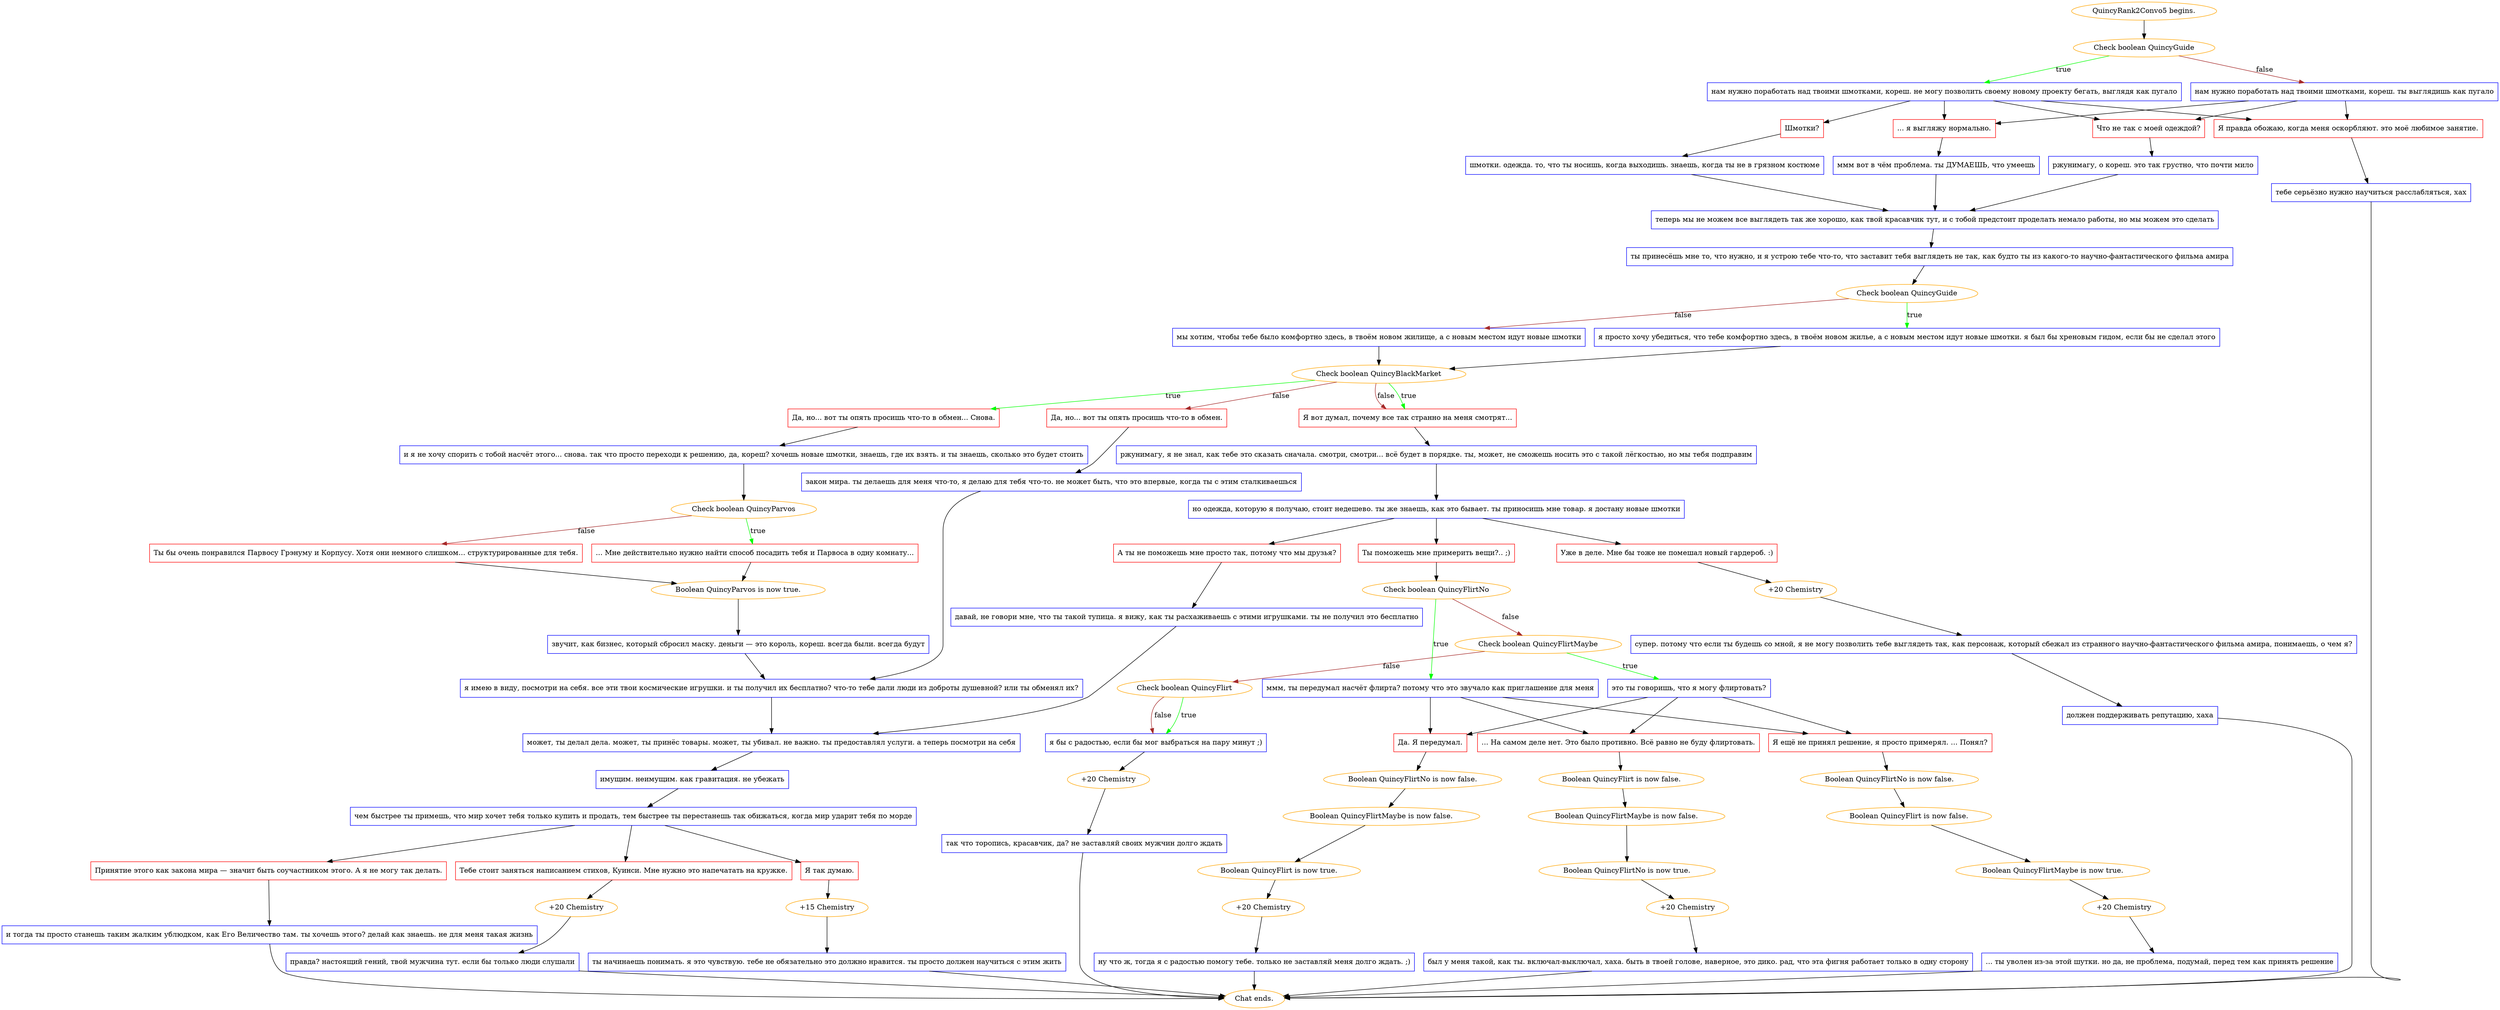 digraph {
	"QuincyRank2Convo5 begins." [color=orange];
		"QuincyRank2Convo5 begins." -> j1223135592;
	j1223135592 [label="Check boolean QuincyGuide",color=orange];
		j1223135592 -> j1509391251 [label=true,color=green];
		j1223135592 -> j2131551196 [label=false,color=brown];
	j1509391251 [label="нам нужно поработать над твоими шмотками, кореш. не могу позволить своему новому проекту бегать, выглядя как пугало",shape=box,color=blue];
		j1509391251 -> j2445766694;
		j1509391251 -> j1854910710;
		j1509391251 -> j1307488096;
		j1509391251 -> j3659658338;
	j2131551196 [label="нам нужно поработать над твоими шмотками, кореш. ты выглядишь как пугало",shape=box,color=blue];
		j2131551196 -> j1854910710;
		j2131551196 -> j1307488096;
		j2131551196 -> j3659658338;
	j2445766694 [label="Шмотки?",shape=box,color=red];
		j2445766694 -> j2996071457;
	j1854910710 [label="Я правда обожаю, когда меня оскорбляют. это моё любимое занятие.",shape=box,color=red];
		j1854910710 -> j3265702110;
	j1307488096 [label="... я выгляжу нормально.",shape=box,color=red];
		j1307488096 -> j2162874238;
	j3659658338 [label="Что не так с моей одеждой?",shape=box,color=red];
		j3659658338 -> j2684401150;
	j2996071457 [label="шмотки. одежда. то, что ты носишь, когда выходишь. знаешь, когда ты не в грязном костюме",shape=box,color=blue];
		j2996071457 -> j775420280;
	j3265702110 [label="тебе серьёзно нужно научиться расслабляться, хах",shape=box,color=blue];
		j3265702110 -> "Chat ends.";
	j2162874238 [label="ммм вот в чём проблема. ты ДУМАЕШЬ, что умеешь",shape=box,color=blue];
		j2162874238 -> j775420280;
	j2684401150 [label="ржунимагу, о кореш. это так грустно, что почти мило",shape=box,color=blue];
		j2684401150 -> j775420280;
	j775420280 [label="теперь мы не можем все выглядеть так же хорошо, как твой красавчик тут, и с тобой предстоит проделать немало работы, но мы можем это сделать",shape=box,color=blue];
		j775420280 -> j2133987221;
	"Chat ends." [color=orange];
	j2133987221 [label="ты принесёшь мне то, что нужно, и я устрою тебе что-то, что заставит тебя выглядеть не так, как будто ты из какого-то научно-фантастического фильма амира",shape=box,color=blue];
		j2133987221 -> j1165337652;
	j1165337652 [label="Check boolean QuincyGuide",color=orange];
		j1165337652 -> j2420664422 [label=true,color=green];
		j1165337652 -> j3059362990 [label=false,color=brown];
	j2420664422 [label="я просто хочу убедиться, что тебе комфортно здесь, в твоём новом жилье, а с новым местом идут новые шмотки. я был бы хреновым гидом, если бы не сделал этого",shape=box,color=blue];
		j2420664422 -> j2393722474;
	j3059362990 [label="мы хотим, чтобы тебе было комфортно здесь, в твоём новом жилище, а с новым местом идут новые шмотки",shape=box,color=blue];
		j3059362990 -> j2393722474;
	j2393722474 [label="Check boolean QuincyBlackMarket",color=orange];
		j2393722474 -> j4077636889 [label=true,color=green];
		j2393722474 -> j125402193 [label=true,color=green];
		j2393722474 -> j3841640553 [label=false,color=brown];
		j2393722474 -> j125402193 [label=false,color=brown];
	j4077636889 [label="Да, но... вот ты опять просишь что-то в обмен... Снова.",shape=box,color=red];
		j4077636889 -> j2961261912;
	j125402193 [label="Я вот думал, почему все так странно на меня смотрят...",shape=box,color=red];
		j125402193 -> j1433520210;
	j3841640553 [label="Да, но... вот ты опять просишь что-то в обмен.",shape=box,color=red];
		j3841640553 -> j2912738709;
	j2961261912 [label="и я не хочу спорить с тобой насчёт этого... снова. так что просто переходи к решению, да, кореш? хочешь новые шмотки, знаешь, где их взять. и ты знаешь, сколько это будет стоить",shape=box,color=blue];
		j2961261912 -> j3006997609;
	j1433520210 [label="ржунимагу, я не знал, как тебе это сказать сначала. смотри, смотри... всё будет в порядке. ты, может, не сможешь носить это с такой лёгкостью, но мы тебя подправим",shape=box,color=blue];
		j1433520210 -> j1444775292;
	j2912738709 [label="закон мира. ты делаешь для меня что-то, я делаю для тебя что-то. не может быть, что это впервые, когда ты с этим сталкиваешься",shape=box,color=blue];
		j2912738709 -> j1742148993;
	j3006997609 [label="Check boolean QuincyParvos",color=orange];
		j3006997609 -> j839188311 [label=true,color=green];
		j3006997609 -> j2298838181 [label=false,color=brown];
	j1444775292 [label="но одежда, которую я получаю, стоит недешево. ты же знаешь, как это бывает. ты приносишь мне товар. я достану новые шмотки",shape=box,color=blue];
		j1444775292 -> j3391500050;
		j1444775292 -> j2901440804;
		j1444775292 -> j113757489;
	j1742148993 [label="я имею в виду, посмотри на себя. все эти твои космические игрушки. и ты получил их бесплатно? что-то тебе дали люди из доброты душевной? или ты обменял их?",shape=box,color=blue];
		j1742148993 -> j278766211;
	j839188311 [label="... Мне действительно нужно найти способ посадить тебя и Парвоса в одну комнату...",shape=box,color=red];
		j839188311 -> j1785195336;
	j2298838181 [label="Ты бы очень понравился Парвосу Грэнуму и Корпусу. Хотя они немного слишком... структурированные для тебя.",shape=box,color=red];
		j2298838181 -> j1785195336;
	j3391500050 [label="А ты не поможешь мне просто так, потому что мы друзья?",shape=box,color=red];
		j3391500050 -> j1144326417;
	j2901440804 [label="Уже в деле. Мне бы тоже не помешал новый гардероб. :)",shape=box,color=red];
		j2901440804 -> j2060530968;
	j113757489 [label="Ты поможешь мне примерить вещи?.. ;)",shape=box,color=red];
		j113757489 -> j224807043;
	j278766211 [label="может, ты делал дела. может, ты принёс товары. может, ты убивал. не важно. ты предоставлял услуги. а теперь посмотри на себя",shape=box,color=blue];
		j278766211 -> j3730505490;
	j1785195336 [label="Boolean QuincyParvos is now true.",color=orange];
		j1785195336 -> j239647322;
	j1144326417 [label="давай, не говори мне, что ты такой тупица. я вижу, как ты расхаживаешь с этими игрушками. ты не получил это бесплатно",shape=box,color=blue];
		j1144326417 -> j278766211;
	j2060530968 [label="+20 Chemistry",color=orange];
		j2060530968 -> j4284359135;
	j224807043 [label="Check boolean QuincyFlirtNo",color=orange];
		j224807043 -> j2068034954 [label=true,color=green];
		j224807043 -> j3963062601 [label=false,color=brown];
	j3730505490 [label="имущим. неимущим. как гравитация. не убежать",shape=box,color=blue];
		j3730505490 -> j164039216;
	j239647322 [label="звучит, как бизнес, который сбросил маску. деньги — это король, кореш. всегда были. всегда будут",shape=box,color=blue];
		j239647322 -> j1742148993;
	j4284359135 [label="супер. потому что если ты будешь со мной, я не могу позволить тебе выглядеть так, как персонаж, который сбежал из странного научно-фантастического фильма амира, понимаешь, о чем я?",shape=box,color=blue];
		j4284359135 -> j103242164;
	j2068034954 [label="ммм, ты передумал насчёт флирта? потому что это звучало как приглашение для меня",shape=box,color=blue];
		j2068034954 -> j683606238;
		j2068034954 -> j1686606269;
		j2068034954 -> j3615738930;
	j3963062601 [label="Check boolean QuincyFlirtMaybe",color=orange];
		j3963062601 -> j1771857733 [label=true,color=green];
		j3963062601 -> j361954694 [label=false,color=brown];
	j164039216 [label="чем быстрее ты примешь, что мир хочет тебя только купить и продать, тем быстрее ты перестанешь так обижаться, когда мир ударит тебя по морде",shape=box,color=blue];
		j164039216 -> j3321971900;
		j164039216 -> j3549454986;
		j164039216 -> j3934157212;
	j103242164 [label="должен поддерживать репутацию, хаха",shape=box,color=blue];
		j103242164 -> "Chat ends.";
	j683606238 [label="Да. Я передумал.",shape=box,color=red];
		j683606238 -> j2197964072;
	j1686606269 [label="... На самом деле нет. Это было противно. Всё равно не буду флиртовать.",shape=box,color=red];
		j1686606269 -> j939927517;
	j3615738930 [label="Я ещё не принял решение, я просто примерял. ... Понял?",shape=box,color=red];
		j3615738930 -> j3237813131;
	j1771857733 [label="это ты говоришь, что я могу флиртовать?",shape=box,color=blue];
		j1771857733 -> j683606238;
		j1771857733 -> j1686606269;
		j1771857733 -> j3615738930;
	j361954694 [label="Check boolean QuincyFlirt",color=orange];
		j361954694 -> j2296876089 [label=true,color=green];
		j361954694 -> j2296876089 [label=false,color=brown];
	j3321971900 [label="Принятие этого как закона мира — значит быть соучастником этого. А я не могу так делать.",shape=box,color=red];
		j3321971900 -> j2147494090;
	j3549454986 [label="Тебе стоит заняться написанием стихов, Куинси. Мне нужно это напечатать на кружке.",shape=box,color=red];
		j3549454986 -> j96542438;
	j3934157212 [label="Я так думаю.",shape=box,color=red];
		j3934157212 -> j3236988671;
	j2197964072 [label="Boolean QuincyFlirtNo is now false.",color=orange];
		j2197964072 -> j3878782718;
	j939927517 [label="Boolean QuincyFlirt is now false.",color=orange];
		j939927517 -> j729541402;
	j3237813131 [label="Boolean QuincyFlirtNo is now false.",color=orange];
		j3237813131 -> j2187776128;
	j2296876089 [label="я бы с радостью, если бы мог выбраться на пару минут ;)",shape=box,color=blue];
		j2296876089 -> j1145879722;
	j2147494090 [label="и тогда ты просто станешь таким жалким ублюдком, как Его Величество там. ты хочешь этого? делай как знаешь. не для меня такая жизнь",shape=box,color=blue];
		j2147494090 -> "Chat ends.";
	j96542438 [label="+20 Chemistry",color=orange];
		j96542438 -> j1524157530;
	j3236988671 [label="+15 Chemistry",color=orange];
		j3236988671 -> j1583016021;
	j3878782718 [label="Boolean QuincyFlirtMaybe is now false.",color=orange];
		j3878782718 -> j3031272877;
	j729541402 [label="Boolean QuincyFlirtMaybe is now false.",color=orange];
		j729541402 -> j1699670513;
	j2187776128 [label="Boolean QuincyFlirt is now false.",color=orange];
		j2187776128 -> j2569650039;
	j1145879722 [label="+20 Chemistry",color=orange];
		j1145879722 -> j4001087993;
	j1524157530 [label="правда? настоящий гений, твой мужчина тут. если бы только люди слушали",shape=box,color=blue];
		j1524157530 -> "Chat ends.";
	j1583016021 [label="ты начинаешь понимать. я это чувствую. тебе не обязательно это должно нравится. ты просто должен научиться с этим жить",shape=box,color=blue];
		j1583016021 -> "Chat ends.";
	j3031272877 [label="Boolean QuincyFlirt is now true.",color=orange];
		j3031272877 -> j3454601216;
	j1699670513 [label="Boolean QuincyFlirtNo is now true.",color=orange];
		j1699670513 -> j592754868;
	j2569650039 [label="Boolean QuincyFlirtMaybe is now true.",color=orange];
		j2569650039 -> j2174355726;
	j4001087993 [label="так что торопись, красавчик, да? не заставляй своих мужчин долго ждать",shape=box,color=blue];
		j4001087993 -> "Chat ends.";
	j3454601216 [label="+20 Chemistry",color=orange];
		j3454601216 -> j1311787918;
	j592754868 [label="+20 Chemistry",color=orange];
		j592754868 -> j1244714372;
	j2174355726 [label="+20 Chemistry",color=orange];
		j2174355726 -> j3229451124;
	j1311787918 [label="ну что ж, тогда я с радостью помогу тебе. только не заставляй меня долго ждать. ;)",shape=box,color=blue];
		j1311787918 -> "Chat ends.";
	j1244714372 [label="был у меня такой, как ты. включал-выключал, хаха. быть в твоей голове, наверное, это дико. рад, что эта фигня работает только в одну сторону",shape=box,color=blue];
		j1244714372 -> "Chat ends.";
	j3229451124 [label="... ты уволен из-за этой шутки. но да, не проблема, подумай, перед тем как принять решение",shape=box,color=blue];
		j3229451124 -> "Chat ends.";
}